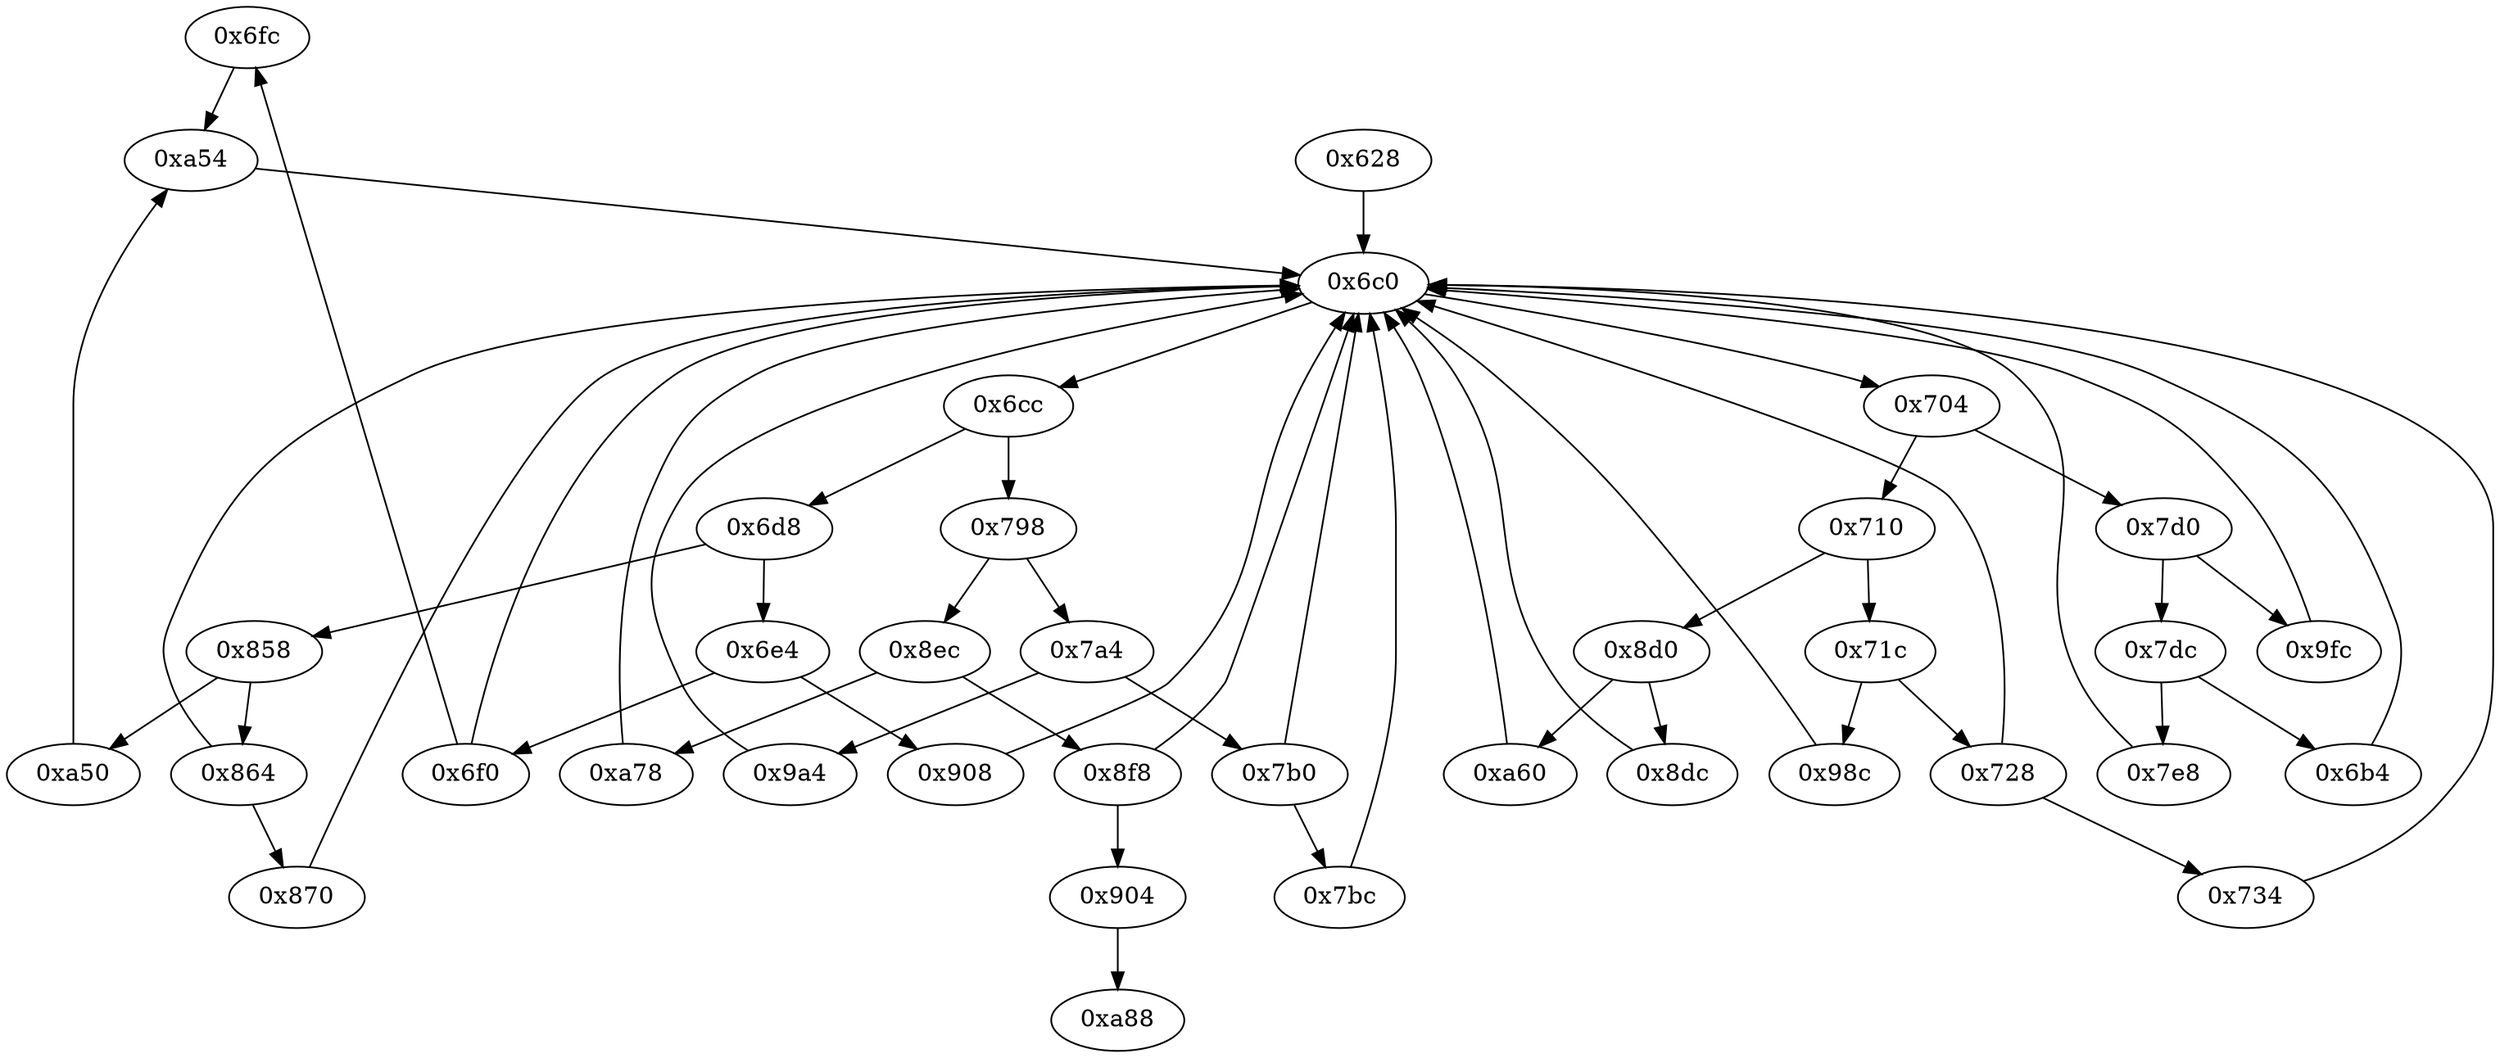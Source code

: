strict digraph "" {
	"0x6fc"	 [opcode="[u'ldr', u'b']"];
	"0xa54"	 [opcode="[u'bl', u'ldr', u'b']"];
	"0x6fc" -> "0xa54";
	"0x8ec"	 [opcode="[u'ldr', u'cmp', u'b']"];
	"0x8f8"	 [opcode="[u'ldr', u'cmp', u'b']"];
	"0x8ec" -> "0x8f8";
	"0xa78"	 [opcode="[u'ldr', u'bl', u'mov', u'b']"];
	"0x8ec" -> "0xa78";
	"0x7bc"	 [opcode="[u'ldr', u'bl', u'ldr', u'mov', u'b']"];
	"0x6c0"	 [opcode="[u'ldr', u'cmp', u'b']"];
	"0x7bc" -> "0x6c0";
	"0xa60"	 [opcode="[u'ldrb', u'ldr', u'ldr', u'cmp', u'mov', u'b']"];
	"0xa60" -> "0x6c0";
	"0x904"	 [opcode="[u'b']"];
	"0x8f8" -> "0x904";
	"0x8f8" -> "0x6c0";
	"0x6d8"	 [opcode="[u'ldr', u'cmp', u'b']"];
	"0x6e4"	 [opcode="[u'ldr', u'cmp', u'b']"];
	"0x6d8" -> "0x6e4";
	"0x858"	 [opcode="[u'ldr', u'cmp', u'b']"];
	"0x6d8" -> "0x858";
	"0x864"	 [opcode="[u'ldr', u'cmp', u'b']"];
	"0x864" -> "0x6c0";
	"0x870"	 [opcode="[u'ldr', u'ldr', u'ldr', u'sub', u'sub', u'add', u'mul', u'mvn', u'ldr', u'orr', u'mov', u'cmn', u'mov', u'ldr', u'cmp', u'mov', \
u'mov', u'mov', u'cmn', u'mov', u'mov', u'teq', u'mov', u'b']"];
	"0x864" -> "0x870";
	"0x7a4"	 [opcode="[u'ldr', u'cmp', u'b']"];
	"0x9a4"	 [opcode="[u'ldr', u'ldr', u'rsb', u'mvn', u'mul', u'eor', u'and', u'ldr', u'mov', u'mov', u'ldr', u'cmp', u'mov', u'cmp', u'mov', u'mov', \
u'cmp', u'mov', u'mov', u'teq', u'mov', u'b']"];
	"0x7a4" -> "0x9a4";
	"0x7b0"	 [opcode="[u'ldr', u'cmp', u'b']"];
	"0x7a4" -> "0x7b0";
	"0x8d0"	 [opcode="[u'ldr', u'cmp', u'b']"];
	"0x8d0" -> "0xa60";
	"0x8dc"	 [opcode="[u'ldr', u'cmp', u'mov', u'b']"];
	"0x8d0" -> "0x8dc";
	"0x908"	 [opcode="[u'ldr', u'bl', u'ldr', u'mvn', u'mov', u'cmp', u'mov', u'mov', u'strb', u'ldr', u'ldr', u'ldr', u'ldr', u'cmp', u'mov', u'rsb', \
u'mvn', u'mul', u'mvn', u'mov', u'orr', u'ldr', u'cmn', u'mov', u'teq', u'mov', u'mvn', u'mov', u'cmn', u'mov', u'cmp', u'mov', \
u'b']"];
	"0x6e4" -> "0x908";
	"0x6f0"	 [opcode="[u'ldr', u'cmp', u'b']"];
	"0x6e4" -> "0x6f0";
	"0x710"	 [opcode="[u'ldr', u'cmp', u'b']"];
	"0x710" -> "0x8d0";
	"0x71c"	 [opcode="[u'ldr', u'cmp', u'b']"];
	"0x710" -> "0x71c";
	"0x908" -> "0x6c0";
	"0x7e8"	 [opcode="[u'ldr', u'bl', u'ldr', u'ldr', u'ldr', u'sub', u'sub', u'add', u'mul', u'eor', u'mov', u'and', u'ldr', u'mov', u'mov', u'ldr', \
u'ldr', u'cmp', u'mov', u'teq', u'mov', u'mvn', u'mov', u'cmp', u'mov', u'cmp', u'mov', u'b']"];
	"0x7e8" -> "0x6c0";
	"0xa88"	 [opcode="[u'mov', u'sub', u'pop']"];
	"0x904" -> "0xa88";
	"0x734"	 [opcode="[u'ldr', u'ldr', u'ldr', u'ldr', u'add', u'sub', u'sub', u'mul', u'mvn', u'ldr', u'ldr', u'orr', u'mov', u'cmn', u'mov', u'cmp', \
u'mov', u'mov', u'mov', u'cmn', u'mov', u'mov', u'teq', u'mov', u'b']"];
	"0x734" -> "0x6c0";
	"0x704"	 [opcode="[u'ldr', u'cmp', u'b']"];
	"0x6c0" -> "0x704";
	"0x6cc"	 [opcode="[u'ldr', u'cmp', u'b']"];
	"0x6c0" -> "0x6cc";
	"0xa78" -> "0x6c0";
	"0x7dc"	 [opcode="[u'ldr', u'cmp', u'b']"];
	"0x7dc" -> "0x7e8";
	"0x6b4"	 [opcode="[u'ldr', u'cmp', u'ldr']"];
	"0x7dc" -> "0x6b4";
	"0x798"	 [opcode="[u'ldr', u'cmp', u'b']"];
	"0x798" -> "0x8ec";
	"0x798" -> "0x7a4";
	"0x9fc"	 [opcode="[u'ldr', u'ldr', u'sub', u'mul', u'mvn', u'ldr', u'orr', u'mov', u'cmn', u'mov', u'ldr', u'cmp', u'mov', u'mov', u'mov', u'cmn', \
u'mov', u'mov', u'teq', u'mov', u'b']"];
	"0x9fc" -> "0x6c0";
	"0x8dc" -> "0x6c0";
	"0xa54" -> "0x6c0";
	"0xa50"	 [opcode="[u'ldr']"];
	"0xa50" -> "0xa54";
	"0x870" -> "0x6c0";
	"0x6f0" -> "0x6fc";
	"0x6f0" -> "0x6c0";
	"0x9a4" -> "0x6c0";
	"0x7b0" -> "0x7bc";
	"0x7b0" -> "0x6c0";
	"0x728"	 [opcode="[u'ldr', u'cmp', u'b']"];
	"0x728" -> "0x734";
	"0x728" -> "0x6c0";
	"0x858" -> "0x864";
	"0x858" -> "0xa50";
	"0x704" -> "0x710";
	"0x7d0"	 [opcode="[u'ldr', u'cmp', u'b']"];
	"0x704" -> "0x7d0";
	"0x6b4" -> "0x6c0";
	"0x7d0" -> "0x7dc";
	"0x7d0" -> "0x9fc";
	"0x71c" -> "0x728";
	"0x98c"	 [opcode="[u'ldr', u'ldr', u'ldr', u'cmp', u'mov', u'b']"];
	"0x71c" -> "0x98c";
	"0x628"	 [opcode="[u'push', u'add', u'sub', u'ldr', u'mvn', u'ldrb', u'str', u'ldr', u'ldr', u'str', u'ldr', u'ldr', u'ldr', u'ldr', u'ldr', u'ldr', \
u'ldr', u'add', u'str', u'ldr', u'add', u'str', u'ldr', u'add', u'str', u'ldr', u'add', u'str', u'ldr', u'add', u'str', u'ldr', \
u'add', u'str', u'b']"];
	"0x628" -> "0x6c0";
	"0x6cc" -> "0x6d8";
	"0x6cc" -> "0x798";
	"0x98c" -> "0x6c0";
}
